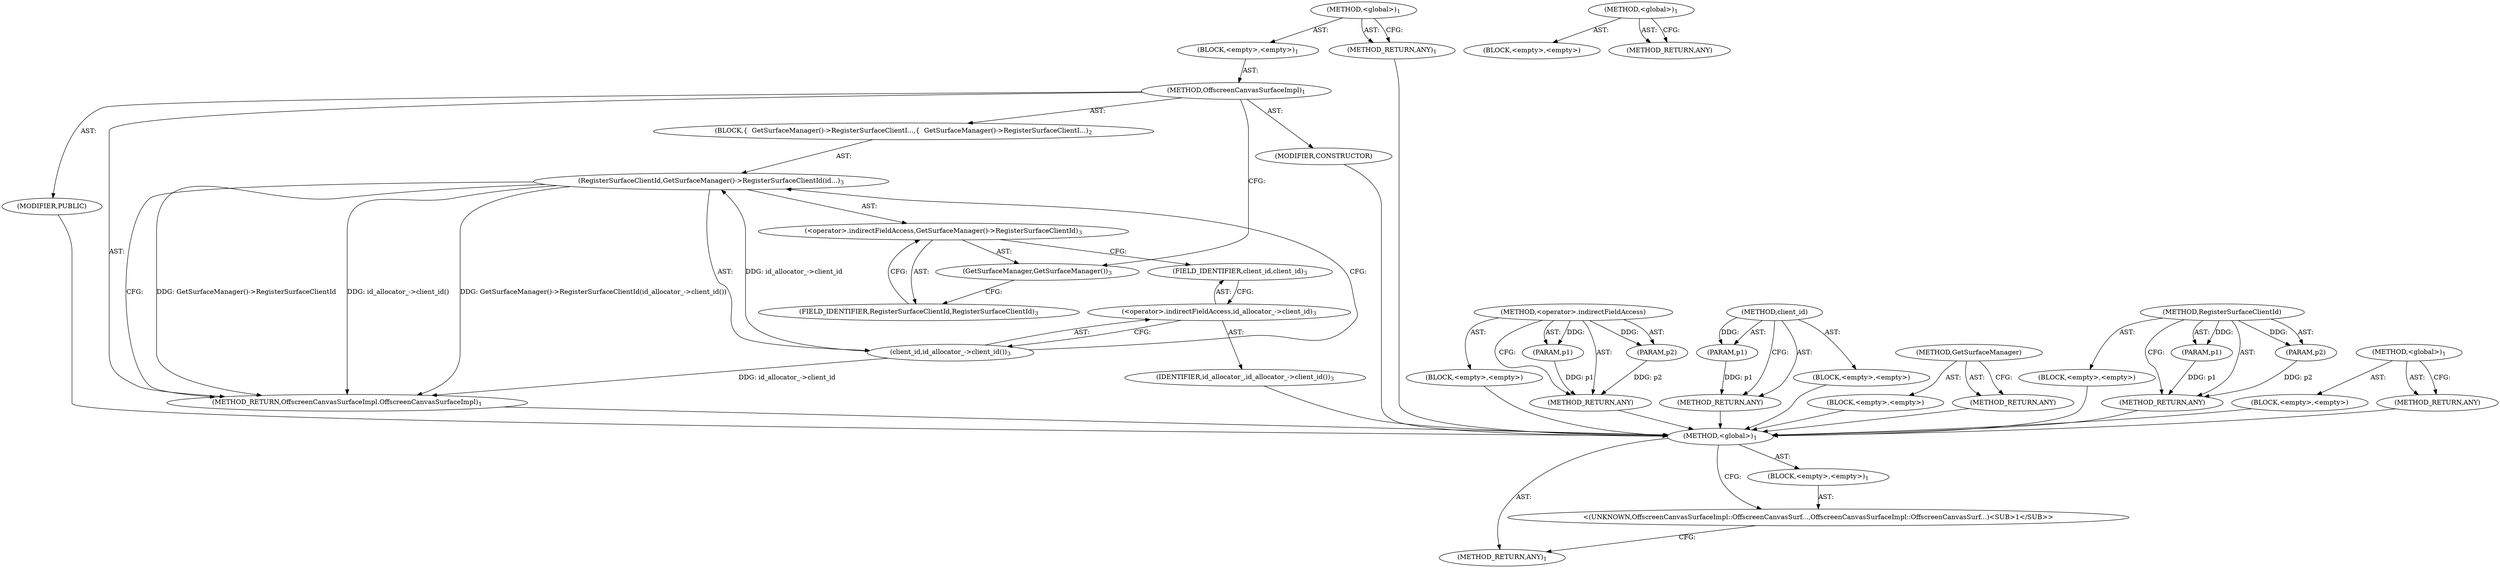 digraph "&lt;global&gt;" {
vulnerable_6 [label=<(METHOD,&lt;global&gt;)<SUB>1</SUB>>];
vulnerable_7 [label=<(BLOCK,&lt;empty&gt;,&lt;empty&gt;)<SUB>1</SUB>>];
vulnerable_8 [label=<(METHOD,OffscreenCanvasSurfaceImpl)<SUB>1</SUB>>];
vulnerable_9 [label=<(BLOCK,{
  GetSurfaceManager()-&gt;RegisterSurfaceClientI...,{
  GetSurfaceManager()-&gt;RegisterSurfaceClientI...)<SUB>2</SUB>>];
vulnerable_10 [label=<(RegisterSurfaceClientId,GetSurfaceManager()-&gt;RegisterSurfaceClientId(id...)<SUB>3</SUB>>];
vulnerable_11 [label=<(&lt;operator&gt;.indirectFieldAccess,GetSurfaceManager()-&gt;RegisterSurfaceClientId)<SUB>3</SUB>>];
vulnerable_12 [label=<(GetSurfaceManager,GetSurfaceManager())<SUB>3</SUB>>];
vulnerable_13 [label=<(FIELD_IDENTIFIER,RegisterSurfaceClientId,RegisterSurfaceClientId)<SUB>3</SUB>>];
vulnerable_14 [label=<(client_id,id_allocator_-&gt;client_id())<SUB>3</SUB>>];
vulnerable_15 [label=<(&lt;operator&gt;.indirectFieldAccess,id_allocator_-&gt;client_id)<SUB>3</SUB>>];
vulnerable_16 [label=<(IDENTIFIER,id_allocator_,id_allocator_-&gt;client_id())<SUB>3</SUB>>];
vulnerable_17 [label=<(FIELD_IDENTIFIER,client_id,client_id)<SUB>3</SUB>>];
vulnerable_18 [label=<(MODIFIER,CONSTRUCTOR)>];
vulnerable_19 [label=<(MODIFIER,PUBLIC)>];
vulnerable_20 [label=<(METHOD_RETURN,OffscreenCanvasSurfaceImpl.OffscreenCanvasSurfaceImpl)<SUB>1</SUB>>];
vulnerable_22 [label=<(METHOD_RETURN,ANY)<SUB>1</SUB>>];
vulnerable_42 [label=<(METHOD,&lt;operator&gt;.indirectFieldAccess)>];
vulnerable_43 [label=<(PARAM,p1)>];
vulnerable_44 [label=<(PARAM,p2)>];
vulnerable_45 [label=<(BLOCK,&lt;empty&gt;,&lt;empty&gt;)>];
vulnerable_46 [label=<(METHOD_RETURN,ANY)>];
vulnerable_50 [label=<(METHOD,client_id)>];
vulnerable_51 [label=<(PARAM,p1)>];
vulnerable_52 [label=<(BLOCK,&lt;empty&gt;,&lt;empty&gt;)>];
vulnerable_53 [label=<(METHOD_RETURN,ANY)>];
vulnerable_47 [label=<(METHOD,GetSurfaceManager)>];
vulnerable_48 [label=<(BLOCK,&lt;empty&gt;,&lt;empty&gt;)>];
vulnerable_49 [label=<(METHOD_RETURN,ANY)>];
vulnerable_37 [label=<(METHOD,RegisterSurfaceClientId)>];
vulnerable_38 [label=<(PARAM,p1)>];
vulnerable_39 [label=<(PARAM,p2)>];
vulnerable_40 [label=<(BLOCK,&lt;empty&gt;,&lt;empty&gt;)>];
vulnerable_41 [label=<(METHOD_RETURN,ANY)>];
vulnerable_31 [label=<(METHOD,&lt;global&gt;)<SUB>1</SUB>>];
vulnerable_32 [label=<(BLOCK,&lt;empty&gt;,&lt;empty&gt;)>];
vulnerable_33 [label=<(METHOD_RETURN,ANY)>];
fixed_6 [label=<(METHOD,&lt;global&gt;)<SUB>1</SUB>>];
fixed_7 [label=<(BLOCK,&lt;empty&gt;,&lt;empty&gt;)<SUB>1</SUB>>];
fixed_8 [label="<(UNKNOWN,OffscreenCanvasSurfaceImpl::OffscreenCanvasSurf...,OffscreenCanvasSurfaceImpl::OffscreenCanvasSurf...)<SUB>1</SUB>>"];
fixed_9 [label=<(METHOD_RETURN,ANY)<SUB>1</SUB>>];
fixed_14 [label=<(METHOD,&lt;global&gt;)<SUB>1</SUB>>];
fixed_15 [label=<(BLOCK,&lt;empty&gt;,&lt;empty&gt;)>];
fixed_16 [label=<(METHOD_RETURN,ANY)>];
vulnerable_6 -> vulnerable_7  [key=0, label="AST: "];
vulnerable_6 -> vulnerable_22  [key=0, label="AST: "];
vulnerable_6 -> vulnerable_22  [key=1, label="CFG: "];
vulnerable_7 -> vulnerable_8  [key=0, label="AST: "];
vulnerable_8 -> vulnerable_9  [key=0, label="AST: "];
vulnerable_8 -> vulnerable_18  [key=0, label="AST: "];
vulnerable_8 -> vulnerable_19  [key=0, label="AST: "];
vulnerable_8 -> vulnerable_20  [key=0, label="AST: "];
vulnerable_8 -> vulnerable_12  [key=0, label="CFG: "];
vulnerable_9 -> vulnerable_10  [key=0, label="AST: "];
vulnerable_10 -> vulnerable_11  [key=0, label="AST: "];
vulnerable_10 -> vulnerable_14  [key=0, label="AST: "];
vulnerable_10 -> vulnerable_20  [key=0, label="CFG: "];
vulnerable_10 -> vulnerable_20  [key=1, label="DDG: GetSurfaceManager()-&gt;RegisterSurfaceClientId"];
vulnerable_10 -> vulnerable_20  [key=2, label="DDG: id_allocator_-&gt;client_id()"];
vulnerable_10 -> vulnerable_20  [key=3, label="DDG: GetSurfaceManager()-&gt;RegisterSurfaceClientId(id_allocator_-&gt;client_id())"];
vulnerable_11 -> vulnerable_12  [key=0, label="AST: "];
vulnerable_11 -> vulnerable_13  [key=0, label="AST: "];
vulnerable_11 -> vulnerable_17  [key=0, label="CFG: "];
vulnerable_12 -> vulnerable_13  [key=0, label="CFG: "];
vulnerable_13 -> vulnerable_11  [key=0, label="CFG: "];
vulnerable_14 -> vulnerable_15  [key=0, label="AST: "];
vulnerable_14 -> vulnerable_10  [key=0, label="CFG: "];
vulnerable_14 -> vulnerable_10  [key=1, label="DDG: id_allocator_-&gt;client_id"];
vulnerable_14 -> vulnerable_20  [key=0, label="DDG: id_allocator_-&gt;client_id"];
vulnerable_15 -> vulnerable_16  [key=0, label="AST: "];
vulnerable_15 -> vulnerable_17  [key=0, label="AST: "];
vulnerable_15 -> vulnerable_14  [key=0, label="CFG: "];
vulnerable_16 -> fixed_6  [key=0];
vulnerable_17 -> vulnerable_15  [key=0, label="CFG: "];
vulnerable_18 -> fixed_6  [key=0];
vulnerable_19 -> fixed_6  [key=0];
vulnerable_20 -> fixed_6  [key=0];
vulnerable_22 -> fixed_6  [key=0];
vulnerable_42 -> vulnerable_43  [key=0, label="AST: "];
vulnerable_42 -> vulnerable_43  [key=1, label="DDG: "];
vulnerable_42 -> vulnerable_45  [key=0, label="AST: "];
vulnerable_42 -> vulnerable_44  [key=0, label="AST: "];
vulnerable_42 -> vulnerable_44  [key=1, label="DDG: "];
vulnerable_42 -> vulnerable_46  [key=0, label="AST: "];
vulnerable_42 -> vulnerable_46  [key=1, label="CFG: "];
vulnerable_43 -> vulnerable_46  [key=0, label="DDG: p1"];
vulnerable_44 -> vulnerable_46  [key=0, label="DDG: p2"];
vulnerable_45 -> fixed_6  [key=0];
vulnerable_46 -> fixed_6  [key=0];
vulnerable_50 -> vulnerable_51  [key=0, label="AST: "];
vulnerable_50 -> vulnerable_51  [key=1, label="DDG: "];
vulnerable_50 -> vulnerable_52  [key=0, label="AST: "];
vulnerable_50 -> vulnerable_53  [key=0, label="AST: "];
vulnerable_50 -> vulnerable_53  [key=1, label="CFG: "];
vulnerable_51 -> vulnerable_53  [key=0, label="DDG: p1"];
vulnerable_52 -> fixed_6  [key=0];
vulnerable_53 -> fixed_6  [key=0];
vulnerable_47 -> vulnerable_48  [key=0, label="AST: "];
vulnerable_47 -> vulnerable_49  [key=0, label="AST: "];
vulnerable_47 -> vulnerable_49  [key=1, label="CFG: "];
vulnerable_48 -> fixed_6  [key=0];
vulnerable_49 -> fixed_6  [key=0];
vulnerable_37 -> vulnerable_38  [key=0, label="AST: "];
vulnerable_37 -> vulnerable_38  [key=1, label="DDG: "];
vulnerable_37 -> vulnerable_40  [key=0, label="AST: "];
vulnerable_37 -> vulnerable_39  [key=0, label="AST: "];
vulnerable_37 -> vulnerable_39  [key=1, label="DDG: "];
vulnerable_37 -> vulnerable_41  [key=0, label="AST: "];
vulnerable_37 -> vulnerable_41  [key=1, label="CFG: "];
vulnerable_38 -> vulnerable_41  [key=0, label="DDG: p1"];
vulnerable_39 -> vulnerable_41  [key=0, label="DDG: p2"];
vulnerable_40 -> fixed_6  [key=0];
vulnerable_41 -> fixed_6  [key=0];
vulnerable_31 -> vulnerable_32  [key=0, label="AST: "];
vulnerable_31 -> vulnerable_33  [key=0, label="AST: "];
vulnerable_31 -> vulnerable_33  [key=1, label="CFG: "];
vulnerable_32 -> fixed_6  [key=0];
vulnerable_33 -> fixed_6  [key=0];
fixed_6 -> fixed_7  [key=0, label="AST: "];
fixed_6 -> fixed_9  [key=0, label="AST: "];
fixed_6 -> fixed_8  [key=0, label="CFG: "];
fixed_7 -> fixed_8  [key=0, label="AST: "];
fixed_8 -> fixed_9  [key=0, label="CFG: "];
fixed_14 -> fixed_15  [key=0, label="AST: "];
fixed_14 -> fixed_16  [key=0, label="AST: "];
fixed_14 -> fixed_16  [key=1, label="CFG: "];
}
